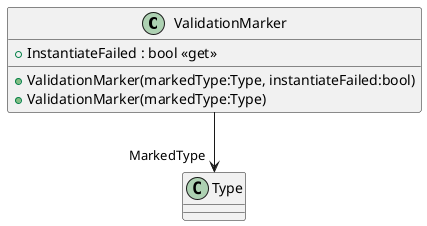@startuml
class ValidationMarker {
    + ValidationMarker(markedType:Type, instantiateFailed:bool)
    + ValidationMarker(markedType:Type)
    + InstantiateFailed : bool <<get>>
}
ValidationMarker --> "MarkedType" Type
@enduml
